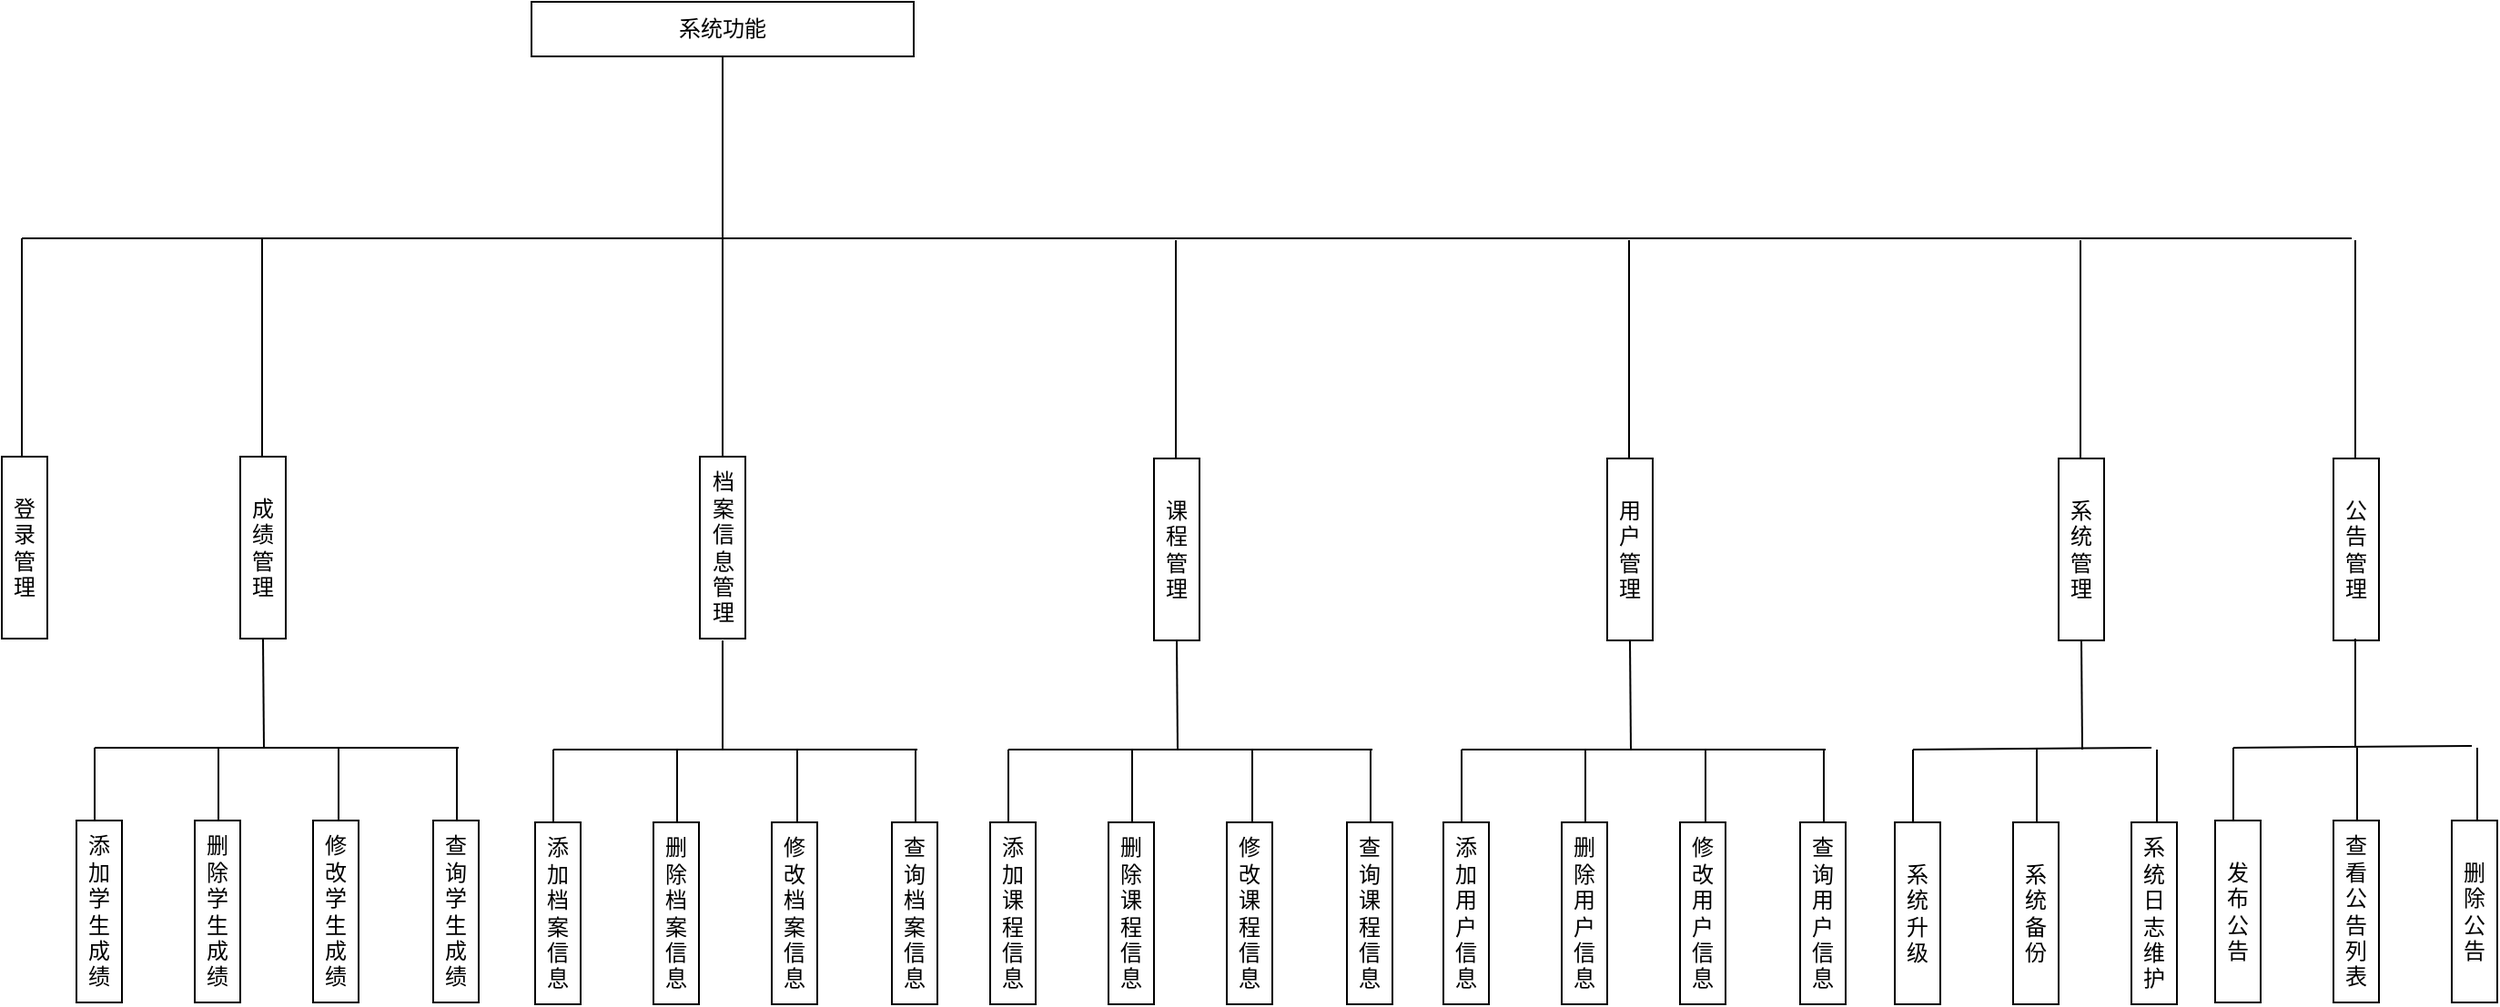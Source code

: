 <mxfile version="21.8.2" type="github">
  <diagram name="第 1 页" id="8dmHlYvgoi_x5xGu6nhz">
    <mxGraphModel dx="2261" dy="758" grid="1" gridSize="10" guides="1" tooltips="1" connect="1" arrows="1" fold="1" page="1" pageScale="1" pageWidth="827" pageHeight="1169" math="0" shadow="0">
      <root>
        <mxCell id="0" />
        <mxCell id="1" parent="0" />
        <mxCell id="SyNY362n3wv_6hlgljLO-1" value="系统功能" style="rounded=0;whiteSpace=wrap;html=1;" parent="1" vertex="1">
          <mxGeometry x="160" y="70" width="210" height="30" as="geometry" />
        </mxCell>
        <mxCell id="SyNY362n3wv_6hlgljLO-2" value="" style="endArrow=none;html=1;rounded=0;entryX=0.5;entryY=1;entryDx=0;entryDy=0;exitX=0.5;exitY=0;exitDx=0;exitDy=0;" parent="1" source="SyNY362n3wv_6hlgljLO-3" target="SyNY362n3wv_6hlgljLO-1" edge="1">
          <mxGeometry width="50" height="50" relative="1" as="geometry">
            <mxPoint x="265" y="320" as="sourcePoint" />
            <mxPoint x="440" y="370" as="targetPoint" />
          </mxGeometry>
        </mxCell>
        <mxCell id="SyNY362n3wv_6hlgljLO-3" value="档案信息管理" style="rounded=0;whiteSpace=wrap;html=1;" parent="1" vertex="1">
          <mxGeometry x="252.5" y="320" width="25" height="100" as="geometry" />
        </mxCell>
        <mxCell id="SyNY362n3wv_6hlgljLO-4" value="" style="endArrow=none;html=1;rounded=0;" parent="1" edge="1">
          <mxGeometry width="50" height="50" relative="1" as="geometry">
            <mxPoint x="-120" y="200" as="sourcePoint" />
            <mxPoint x="1160" y="200" as="targetPoint" />
          </mxGeometry>
        </mxCell>
        <mxCell id="SyNY362n3wv_6hlgljLO-5" value="" style="endArrow=none;html=1;rounded=0;" parent="1" edge="1">
          <mxGeometry width="50" height="50" relative="1" as="geometry">
            <mxPoint x="-120" y="320" as="sourcePoint" />
            <mxPoint x="-120" y="200" as="targetPoint" />
          </mxGeometry>
        </mxCell>
        <mxCell id="SyNY362n3wv_6hlgljLO-6" value="登录管理" style="rounded=0;whiteSpace=wrap;html=1;" parent="1" vertex="1">
          <mxGeometry x="-131" y="320" width="25" height="100" as="geometry" />
        </mxCell>
        <mxCell id="SyNY362n3wv_6hlgljLO-7" value="成绩管理" style="rounded=0;whiteSpace=wrap;html=1;" parent="1" vertex="1">
          <mxGeometry y="320" width="25" height="100" as="geometry" />
        </mxCell>
        <mxCell id="SyNY362n3wv_6hlgljLO-8" value="" style="endArrow=none;html=1;rounded=0;" parent="1" edge="1">
          <mxGeometry width="50" height="50" relative="1" as="geometry">
            <mxPoint x="12" y="320" as="sourcePoint" />
            <mxPoint x="12" y="200" as="targetPoint" />
          </mxGeometry>
        </mxCell>
        <mxCell id="SyNY362n3wv_6hlgljLO-9" value="" style="endArrow=none;html=1;rounded=0;entryX=0.5;entryY=1;entryDx=0;entryDy=0;" parent="1" target="SyNY362n3wv_6hlgljLO-7" edge="1">
          <mxGeometry width="50" height="50" relative="1" as="geometry">
            <mxPoint x="13" y="480" as="sourcePoint" />
            <mxPoint x="440" y="370" as="targetPoint" />
          </mxGeometry>
        </mxCell>
        <mxCell id="SyNY362n3wv_6hlgljLO-10" value="" style="endArrow=none;html=1;rounded=0;" parent="1" edge="1">
          <mxGeometry width="50" height="50" relative="1" as="geometry">
            <mxPoint x="-80" y="480" as="sourcePoint" />
            <mxPoint x="120" y="480" as="targetPoint" />
          </mxGeometry>
        </mxCell>
        <mxCell id="SyNY362n3wv_6hlgljLO-11" value="" style="endArrow=none;html=1;rounded=0;" parent="1" edge="1">
          <mxGeometry width="50" height="50" relative="1" as="geometry">
            <mxPoint x="-80" y="480" as="sourcePoint" />
            <mxPoint x="-80" y="520" as="targetPoint" />
          </mxGeometry>
        </mxCell>
        <mxCell id="SyNY362n3wv_6hlgljLO-12" value="添加学生成绩" style="rounded=0;whiteSpace=wrap;html=1;" parent="1" vertex="1">
          <mxGeometry x="-90" y="520" width="25" height="100" as="geometry" />
        </mxCell>
        <mxCell id="SyNY362n3wv_6hlgljLO-13" value="删除学生成绩" style="rounded=0;whiteSpace=wrap;html=1;" parent="1" vertex="1">
          <mxGeometry x="-25" y="520" width="25" height="100" as="geometry" />
        </mxCell>
        <mxCell id="SyNY362n3wv_6hlgljLO-14" value="修改学生成绩" style="rounded=0;whiteSpace=wrap;html=1;" parent="1" vertex="1">
          <mxGeometry x="40" y="520" width="25" height="100" as="geometry" />
        </mxCell>
        <mxCell id="SyNY362n3wv_6hlgljLO-15" value="查询学生成绩" style="rounded=0;whiteSpace=wrap;html=1;" parent="1" vertex="1">
          <mxGeometry x="106" y="520" width="25" height="100" as="geometry" />
        </mxCell>
        <mxCell id="SyNY362n3wv_6hlgljLO-17" value="" style="endArrow=none;html=1;rounded=0;" parent="1" edge="1">
          <mxGeometry width="50" height="50" relative="1" as="geometry">
            <mxPoint x="119" y="480" as="sourcePoint" />
            <mxPoint x="119" y="520" as="targetPoint" />
          </mxGeometry>
        </mxCell>
        <mxCell id="SyNY362n3wv_6hlgljLO-18" value="" style="endArrow=none;html=1;rounded=0;" parent="1" edge="1">
          <mxGeometry width="50" height="50" relative="1" as="geometry">
            <mxPoint x="54" y="480" as="sourcePoint" />
            <mxPoint x="54" y="520" as="targetPoint" />
          </mxGeometry>
        </mxCell>
        <mxCell id="SyNY362n3wv_6hlgljLO-19" value="" style="endArrow=none;html=1;rounded=0;" parent="1" edge="1">
          <mxGeometry width="50" height="50" relative="1" as="geometry">
            <mxPoint x="-12" y="480" as="sourcePoint" />
            <mxPoint x="-12" y="520" as="targetPoint" />
          </mxGeometry>
        </mxCell>
        <mxCell id="SyNY362n3wv_6hlgljLO-20" value="" style="endArrow=none;html=1;rounded=0;entryX=0.5;entryY=1;entryDx=0;entryDy=0;" parent="1" edge="1">
          <mxGeometry width="50" height="50" relative="1" as="geometry">
            <mxPoint x="265" y="481" as="sourcePoint" />
            <mxPoint x="265" y="421" as="targetPoint" />
          </mxGeometry>
        </mxCell>
        <mxCell id="SyNY362n3wv_6hlgljLO-21" value="" style="endArrow=none;html=1;rounded=0;" parent="1" edge="1">
          <mxGeometry width="50" height="50" relative="1" as="geometry">
            <mxPoint x="172" y="481" as="sourcePoint" />
            <mxPoint x="372" y="481" as="targetPoint" />
          </mxGeometry>
        </mxCell>
        <mxCell id="SyNY362n3wv_6hlgljLO-22" value="" style="endArrow=none;html=1;rounded=0;" parent="1" edge="1">
          <mxGeometry width="50" height="50" relative="1" as="geometry">
            <mxPoint x="172" y="481" as="sourcePoint" />
            <mxPoint x="172" y="521" as="targetPoint" />
          </mxGeometry>
        </mxCell>
        <mxCell id="SyNY362n3wv_6hlgljLO-23" value="添加档案信息" style="rounded=0;whiteSpace=wrap;html=1;" parent="1" vertex="1">
          <mxGeometry x="162" y="521" width="25" height="100" as="geometry" />
        </mxCell>
        <mxCell id="SyNY362n3wv_6hlgljLO-24" value="删除档案信息" style="rounded=0;whiteSpace=wrap;html=1;" parent="1" vertex="1">
          <mxGeometry x="227" y="521" width="25" height="100" as="geometry" />
        </mxCell>
        <mxCell id="SyNY362n3wv_6hlgljLO-25" value="修改档案信息" style="rounded=0;whiteSpace=wrap;html=1;" parent="1" vertex="1">
          <mxGeometry x="292" y="521" width="25" height="100" as="geometry" />
        </mxCell>
        <mxCell id="SyNY362n3wv_6hlgljLO-26" value="查询档案信息" style="rounded=0;whiteSpace=wrap;html=1;" parent="1" vertex="1">
          <mxGeometry x="358" y="521" width="25" height="100" as="geometry" />
        </mxCell>
        <mxCell id="SyNY362n3wv_6hlgljLO-27" value="" style="endArrow=none;html=1;rounded=0;" parent="1" edge="1">
          <mxGeometry width="50" height="50" relative="1" as="geometry">
            <mxPoint x="371" y="481" as="sourcePoint" />
            <mxPoint x="371" y="521" as="targetPoint" />
          </mxGeometry>
        </mxCell>
        <mxCell id="SyNY362n3wv_6hlgljLO-28" value="" style="endArrow=none;html=1;rounded=0;" parent="1" edge="1">
          <mxGeometry width="50" height="50" relative="1" as="geometry">
            <mxPoint x="306" y="481" as="sourcePoint" />
            <mxPoint x="306" y="521" as="targetPoint" />
          </mxGeometry>
        </mxCell>
        <mxCell id="SyNY362n3wv_6hlgljLO-29" value="" style="endArrow=none;html=1;rounded=0;" parent="1" edge="1">
          <mxGeometry width="50" height="50" relative="1" as="geometry">
            <mxPoint x="240" y="481" as="sourcePoint" />
            <mxPoint x="240" y="521" as="targetPoint" />
          </mxGeometry>
        </mxCell>
        <mxCell id="SyNY362n3wv_6hlgljLO-30" value="课程管理" style="rounded=0;whiteSpace=wrap;html=1;" parent="1" vertex="1">
          <mxGeometry x="502" y="321" width="25" height="100" as="geometry" />
        </mxCell>
        <mxCell id="SyNY362n3wv_6hlgljLO-31" value="" style="endArrow=none;html=1;rounded=0;" parent="1" edge="1">
          <mxGeometry width="50" height="50" relative="1" as="geometry">
            <mxPoint x="514" y="321" as="sourcePoint" />
            <mxPoint x="514" y="201" as="targetPoint" />
          </mxGeometry>
        </mxCell>
        <mxCell id="SyNY362n3wv_6hlgljLO-32" value="" style="endArrow=none;html=1;rounded=0;entryX=0.5;entryY=1;entryDx=0;entryDy=0;" parent="1" target="SyNY362n3wv_6hlgljLO-30" edge="1">
          <mxGeometry width="50" height="50" relative="1" as="geometry">
            <mxPoint x="515" y="481" as="sourcePoint" />
            <mxPoint x="942" y="371" as="targetPoint" />
          </mxGeometry>
        </mxCell>
        <mxCell id="SyNY362n3wv_6hlgljLO-33" value="" style="endArrow=none;html=1;rounded=0;" parent="1" edge="1">
          <mxGeometry width="50" height="50" relative="1" as="geometry">
            <mxPoint x="422" y="481" as="sourcePoint" />
            <mxPoint x="622" y="481" as="targetPoint" />
          </mxGeometry>
        </mxCell>
        <mxCell id="SyNY362n3wv_6hlgljLO-34" value="" style="endArrow=none;html=1;rounded=0;" parent="1" edge="1">
          <mxGeometry width="50" height="50" relative="1" as="geometry">
            <mxPoint x="422" y="481" as="sourcePoint" />
            <mxPoint x="422" y="521" as="targetPoint" />
          </mxGeometry>
        </mxCell>
        <mxCell id="SyNY362n3wv_6hlgljLO-35" value="添加课程信息" style="rounded=0;whiteSpace=wrap;html=1;" parent="1" vertex="1">
          <mxGeometry x="412" y="521" width="25" height="100" as="geometry" />
        </mxCell>
        <mxCell id="SyNY362n3wv_6hlgljLO-36" value="删除课程信息" style="rounded=0;whiteSpace=wrap;html=1;" parent="1" vertex="1">
          <mxGeometry x="477" y="521" width="25" height="100" as="geometry" />
        </mxCell>
        <mxCell id="SyNY362n3wv_6hlgljLO-37" value="修改课程信息" style="rounded=0;whiteSpace=wrap;html=1;" parent="1" vertex="1">
          <mxGeometry x="542" y="521" width="25" height="100" as="geometry" />
        </mxCell>
        <mxCell id="SyNY362n3wv_6hlgljLO-38" value="查询课程信息" style="rounded=0;whiteSpace=wrap;html=1;" parent="1" vertex="1">
          <mxGeometry x="608" y="521" width="25" height="100" as="geometry" />
        </mxCell>
        <mxCell id="SyNY362n3wv_6hlgljLO-39" value="" style="endArrow=none;html=1;rounded=0;" parent="1" edge="1">
          <mxGeometry width="50" height="50" relative="1" as="geometry">
            <mxPoint x="621" y="481" as="sourcePoint" />
            <mxPoint x="621" y="521" as="targetPoint" />
          </mxGeometry>
        </mxCell>
        <mxCell id="SyNY362n3wv_6hlgljLO-40" value="" style="endArrow=none;html=1;rounded=0;" parent="1" edge="1">
          <mxGeometry width="50" height="50" relative="1" as="geometry">
            <mxPoint x="556" y="481" as="sourcePoint" />
            <mxPoint x="556" y="521" as="targetPoint" />
          </mxGeometry>
        </mxCell>
        <mxCell id="SyNY362n3wv_6hlgljLO-41" value="" style="endArrow=none;html=1;rounded=0;" parent="1" edge="1">
          <mxGeometry width="50" height="50" relative="1" as="geometry">
            <mxPoint x="490" y="481" as="sourcePoint" />
            <mxPoint x="490" y="521" as="targetPoint" />
          </mxGeometry>
        </mxCell>
        <mxCell id="SyNY362n3wv_6hlgljLO-42" value="用户管理" style="rounded=0;whiteSpace=wrap;html=1;" parent="1" vertex="1">
          <mxGeometry x="751" y="321" width="25" height="100" as="geometry" />
        </mxCell>
        <mxCell id="SyNY362n3wv_6hlgljLO-43" value="" style="endArrow=none;html=1;rounded=0;" parent="1" edge="1">
          <mxGeometry width="50" height="50" relative="1" as="geometry">
            <mxPoint x="763" y="321" as="sourcePoint" />
            <mxPoint x="763" y="201" as="targetPoint" />
          </mxGeometry>
        </mxCell>
        <mxCell id="SyNY362n3wv_6hlgljLO-44" value="" style="endArrow=none;html=1;rounded=0;entryX=0.5;entryY=1;entryDx=0;entryDy=0;" parent="1" target="SyNY362n3wv_6hlgljLO-42" edge="1">
          <mxGeometry width="50" height="50" relative="1" as="geometry">
            <mxPoint x="764" y="481" as="sourcePoint" />
            <mxPoint x="1191" y="371" as="targetPoint" />
          </mxGeometry>
        </mxCell>
        <mxCell id="SyNY362n3wv_6hlgljLO-45" value="" style="endArrow=none;html=1;rounded=0;" parent="1" edge="1">
          <mxGeometry width="50" height="50" relative="1" as="geometry">
            <mxPoint x="671" y="481" as="sourcePoint" />
            <mxPoint x="871" y="481" as="targetPoint" />
          </mxGeometry>
        </mxCell>
        <mxCell id="SyNY362n3wv_6hlgljLO-46" value="添加用户信息" style="rounded=0;whiteSpace=wrap;html=1;" parent="1" vertex="1">
          <mxGeometry x="661" y="521" width="25" height="100" as="geometry" />
        </mxCell>
        <mxCell id="SyNY362n3wv_6hlgljLO-47" value="删除用户信息" style="rounded=0;whiteSpace=wrap;html=1;" parent="1" vertex="1">
          <mxGeometry x="726" y="521" width="25" height="100" as="geometry" />
        </mxCell>
        <mxCell id="SyNY362n3wv_6hlgljLO-48" value="修改用户信息" style="rounded=0;whiteSpace=wrap;html=1;" parent="1" vertex="1">
          <mxGeometry x="791" y="521" width="25" height="100" as="geometry" />
        </mxCell>
        <mxCell id="SyNY362n3wv_6hlgljLO-49" value="查询用户信息" style="rounded=0;whiteSpace=wrap;html=1;" parent="1" vertex="1">
          <mxGeometry x="857" y="521" width="25" height="100" as="geometry" />
        </mxCell>
        <mxCell id="SyNY362n3wv_6hlgljLO-50" value="" style="endArrow=none;html=1;rounded=0;" parent="1" edge="1">
          <mxGeometry width="50" height="50" relative="1" as="geometry">
            <mxPoint x="870" y="481" as="sourcePoint" />
            <mxPoint x="870" y="521" as="targetPoint" />
          </mxGeometry>
        </mxCell>
        <mxCell id="SyNY362n3wv_6hlgljLO-51" value="" style="endArrow=none;html=1;rounded=0;" parent="1" edge="1">
          <mxGeometry width="50" height="50" relative="1" as="geometry">
            <mxPoint x="805" y="481" as="sourcePoint" />
            <mxPoint x="805" y="521" as="targetPoint" />
          </mxGeometry>
        </mxCell>
        <mxCell id="SyNY362n3wv_6hlgljLO-52" value="" style="endArrow=none;html=1;rounded=0;" parent="1" edge="1">
          <mxGeometry width="50" height="50" relative="1" as="geometry">
            <mxPoint x="739" y="481" as="sourcePoint" />
            <mxPoint x="739" y="521" as="targetPoint" />
          </mxGeometry>
        </mxCell>
        <mxCell id="SyNY362n3wv_6hlgljLO-53" value="" style="endArrow=none;html=1;rounded=0;" parent="1" edge="1">
          <mxGeometry width="50" height="50" relative="1" as="geometry">
            <mxPoint x="671" y="481" as="sourcePoint" />
            <mxPoint x="671" y="521" as="targetPoint" />
          </mxGeometry>
        </mxCell>
        <mxCell id="SyNY362n3wv_6hlgljLO-54" value="系统管理" style="rounded=0;whiteSpace=wrap;html=1;" parent="1" vertex="1">
          <mxGeometry x="999" y="321" width="25" height="100" as="geometry" />
        </mxCell>
        <mxCell id="SyNY362n3wv_6hlgljLO-55" value="" style="endArrow=none;html=1;rounded=0;" parent="1" edge="1">
          <mxGeometry width="50" height="50" relative="1" as="geometry">
            <mxPoint x="1011" y="321" as="sourcePoint" />
            <mxPoint x="1011" y="201" as="targetPoint" />
          </mxGeometry>
        </mxCell>
        <mxCell id="SyNY362n3wv_6hlgljLO-56" value="" style="endArrow=none;html=1;rounded=0;entryX=0.5;entryY=1;entryDx=0;entryDy=0;" parent="1" target="SyNY362n3wv_6hlgljLO-54" edge="1">
          <mxGeometry width="50" height="50" relative="1" as="geometry">
            <mxPoint x="1012" y="481" as="sourcePoint" />
            <mxPoint x="1439" y="371" as="targetPoint" />
          </mxGeometry>
        </mxCell>
        <mxCell id="SyNY362n3wv_6hlgljLO-57" value="" style="endArrow=none;html=1;rounded=0;" parent="1" edge="1">
          <mxGeometry width="50" height="50" relative="1" as="geometry">
            <mxPoint x="919" y="481" as="sourcePoint" />
            <mxPoint x="1050" y="480" as="targetPoint" />
          </mxGeometry>
        </mxCell>
        <mxCell id="SyNY362n3wv_6hlgljLO-58" value="系统升级" style="rounded=0;whiteSpace=wrap;html=1;" parent="1" vertex="1">
          <mxGeometry x="909" y="521" width="25" height="100" as="geometry" />
        </mxCell>
        <mxCell id="SyNY362n3wv_6hlgljLO-59" value="系统备份" style="rounded=0;whiteSpace=wrap;html=1;" parent="1" vertex="1">
          <mxGeometry x="974" y="521" width="25" height="100" as="geometry" />
        </mxCell>
        <mxCell id="SyNY362n3wv_6hlgljLO-60" value="系统日志维护" style="rounded=0;whiteSpace=wrap;html=1;" parent="1" vertex="1">
          <mxGeometry x="1039" y="521" width="25" height="100" as="geometry" />
        </mxCell>
        <mxCell id="SyNY362n3wv_6hlgljLO-63" value="" style="endArrow=none;html=1;rounded=0;" parent="1" edge="1">
          <mxGeometry width="50" height="50" relative="1" as="geometry">
            <mxPoint x="1053" y="481" as="sourcePoint" />
            <mxPoint x="1053" y="521" as="targetPoint" />
          </mxGeometry>
        </mxCell>
        <mxCell id="SyNY362n3wv_6hlgljLO-64" value="" style="endArrow=none;html=1;rounded=0;" parent="1" edge="1">
          <mxGeometry width="50" height="50" relative="1" as="geometry">
            <mxPoint x="987" y="481" as="sourcePoint" />
            <mxPoint x="987" y="521" as="targetPoint" />
          </mxGeometry>
        </mxCell>
        <mxCell id="SyNY362n3wv_6hlgljLO-65" value="" style="endArrow=none;html=1;rounded=0;" parent="1" edge="1">
          <mxGeometry width="50" height="50" relative="1" as="geometry">
            <mxPoint x="919" y="481" as="sourcePoint" />
            <mxPoint x="919" y="521" as="targetPoint" />
          </mxGeometry>
        </mxCell>
        <mxCell id="I8LIH_9Fkx65qxhpIAAy-1" value="公告管理" style="rounded=0;whiteSpace=wrap;html=1;" vertex="1" parent="1">
          <mxGeometry x="1150" y="321" width="25" height="100" as="geometry" />
        </mxCell>
        <mxCell id="I8LIH_9Fkx65qxhpIAAy-2" value="" style="endArrow=none;html=1;rounded=0;" edge="1" parent="1">
          <mxGeometry width="50" height="50" relative="1" as="geometry">
            <mxPoint x="1162" y="321" as="sourcePoint" />
            <mxPoint x="1162" y="201" as="targetPoint" />
          </mxGeometry>
        </mxCell>
        <mxCell id="I8LIH_9Fkx65qxhpIAAy-3" value="" style="endArrow=none;html=1;rounded=0;" edge="1" parent="1">
          <mxGeometry width="50" height="50" relative="1" as="geometry">
            <mxPoint x="1095" y="480" as="sourcePoint" />
            <mxPoint x="1226" y="479" as="targetPoint" />
          </mxGeometry>
        </mxCell>
        <mxCell id="I8LIH_9Fkx65qxhpIAAy-4" value="发布公告" style="rounded=0;whiteSpace=wrap;html=1;" vertex="1" parent="1">
          <mxGeometry x="1085" y="520" width="25" height="100" as="geometry" />
        </mxCell>
        <mxCell id="I8LIH_9Fkx65qxhpIAAy-5" value="查看公告列表" style="rounded=0;whiteSpace=wrap;html=1;" vertex="1" parent="1">
          <mxGeometry x="1150" y="520" width="25" height="100" as="geometry" />
        </mxCell>
        <mxCell id="I8LIH_9Fkx65qxhpIAAy-6" value="删除公告" style="rounded=0;whiteSpace=wrap;html=1;" vertex="1" parent="1">
          <mxGeometry x="1215" y="520" width="25" height="100" as="geometry" />
        </mxCell>
        <mxCell id="I8LIH_9Fkx65qxhpIAAy-7" value="" style="endArrow=none;html=1;rounded=0;" edge="1" parent="1">
          <mxGeometry width="50" height="50" relative="1" as="geometry">
            <mxPoint x="1229" y="480" as="sourcePoint" />
            <mxPoint x="1229" y="520" as="targetPoint" />
          </mxGeometry>
        </mxCell>
        <mxCell id="I8LIH_9Fkx65qxhpIAAy-8" value="" style="endArrow=none;html=1;rounded=0;" edge="1" parent="1">
          <mxGeometry width="50" height="50" relative="1" as="geometry">
            <mxPoint x="1163" y="480" as="sourcePoint" />
            <mxPoint x="1163" y="520" as="targetPoint" />
          </mxGeometry>
        </mxCell>
        <mxCell id="I8LIH_9Fkx65qxhpIAAy-9" value="" style="endArrow=none;html=1;rounded=0;" edge="1" parent="1">
          <mxGeometry width="50" height="50" relative="1" as="geometry">
            <mxPoint x="1095" y="480" as="sourcePoint" />
            <mxPoint x="1095" y="520" as="targetPoint" />
          </mxGeometry>
        </mxCell>
        <mxCell id="I8LIH_9Fkx65qxhpIAAy-10" value="" style="endArrow=none;html=1;rounded=0;entryX=0.5;entryY=1;entryDx=0;entryDy=0;" edge="1" parent="1">
          <mxGeometry width="50" height="50" relative="1" as="geometry">
            <mxPoint x="1162" y="480" as="sourcePoint" />
            <mxPoint x="1162" y="420" as="targetPoint" />
          </mxGeometry>
        </mxCell>
      </root>
    </mxGraphModel>
  </diagram>
</mxfile>
